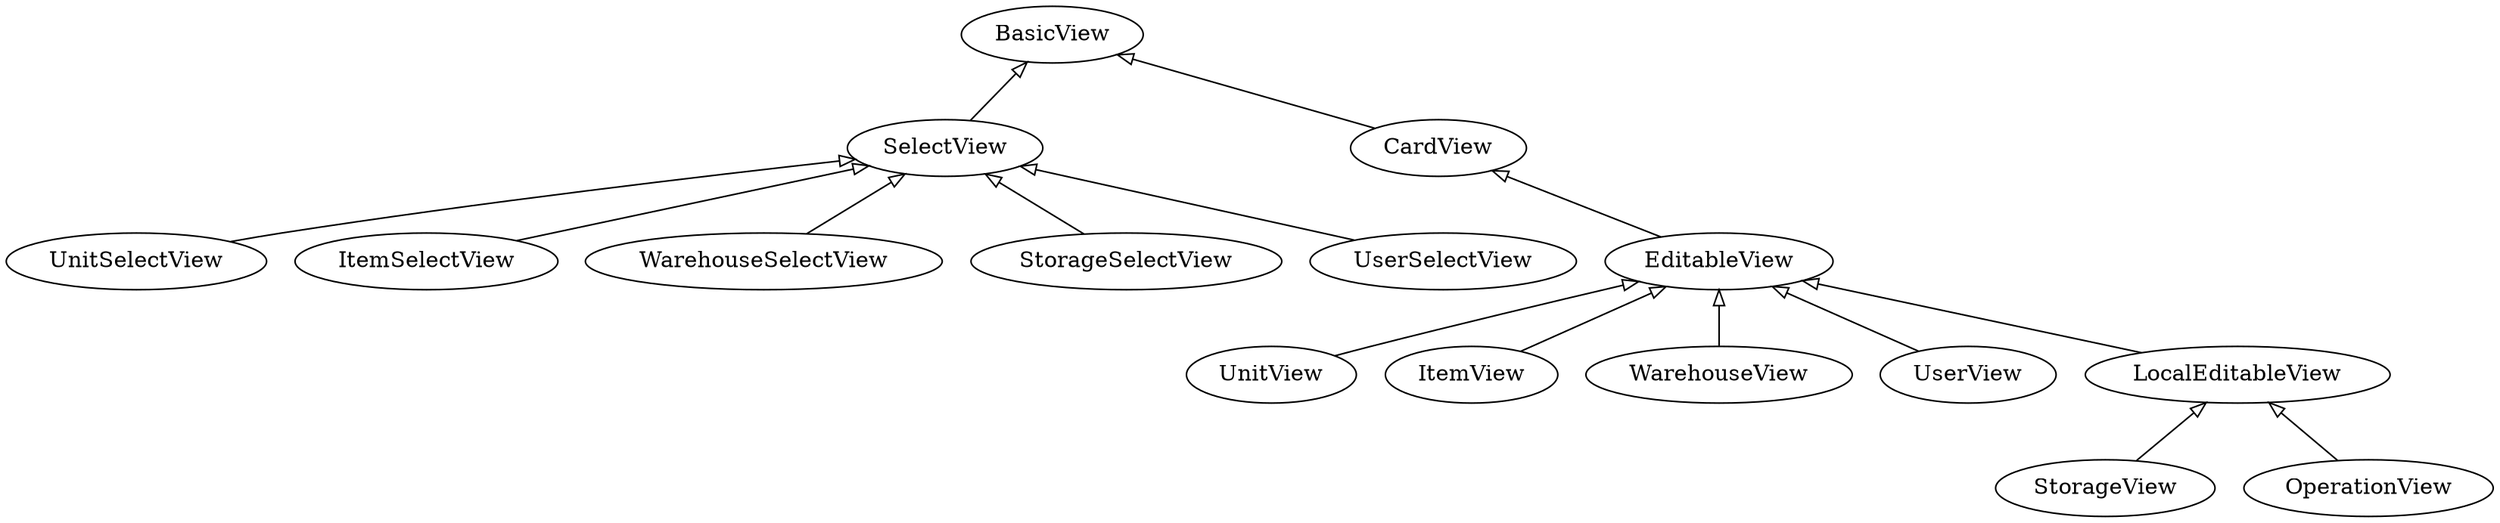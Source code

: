 digraph G {
	rankdir=BT;
	edge[arrowhead=onormal]
	LocalEditableView->EditableView->CardView->BasicView
	UnitView->EditableView
	ItemView->EditableView
	WarehouseView->EditableView
	UserView->EditableView
	StorageView->LocalEditableView
	OperationView->LocalEditableView
	SelectView->BasicView
	UnitSelectView->SelectView
	ItemSelectView->SelectView
	WarehouseSelectView->SelectView
	StorageSelectView->SelectView
	UserSelectView->SelectView
}
